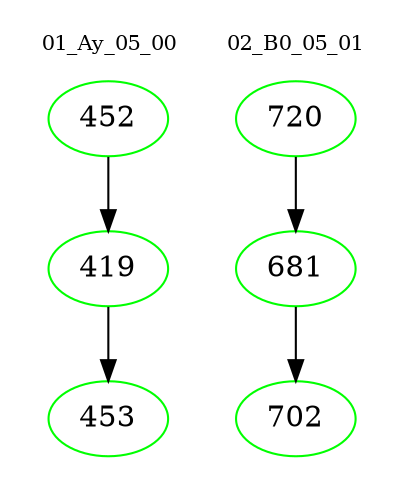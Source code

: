 digraph{
subgraph cluster_0 {
color = white
label = "01_Ay_05_00";
fontsize=10;
T0_452 [label="452", color="green"]
T0_452 -> T0_419 [color="black"]
T0_419 [label="419", color="green"]
T0_419 -> T0_453 [color="black"]
T0_453 [label="453", color="green"]
}
subgraph cluster_1 {
color = white
label = "02_B0_05_01";
fontsize=10;
T1_720 [label="720", color="green"]
T1_720 -> T1_681 [color="black"]
T1_681 [label="681", color="green"]
T1_681 -> T1_702 [color="black"]
T1_702 [label="702", color="green"]
}
}
